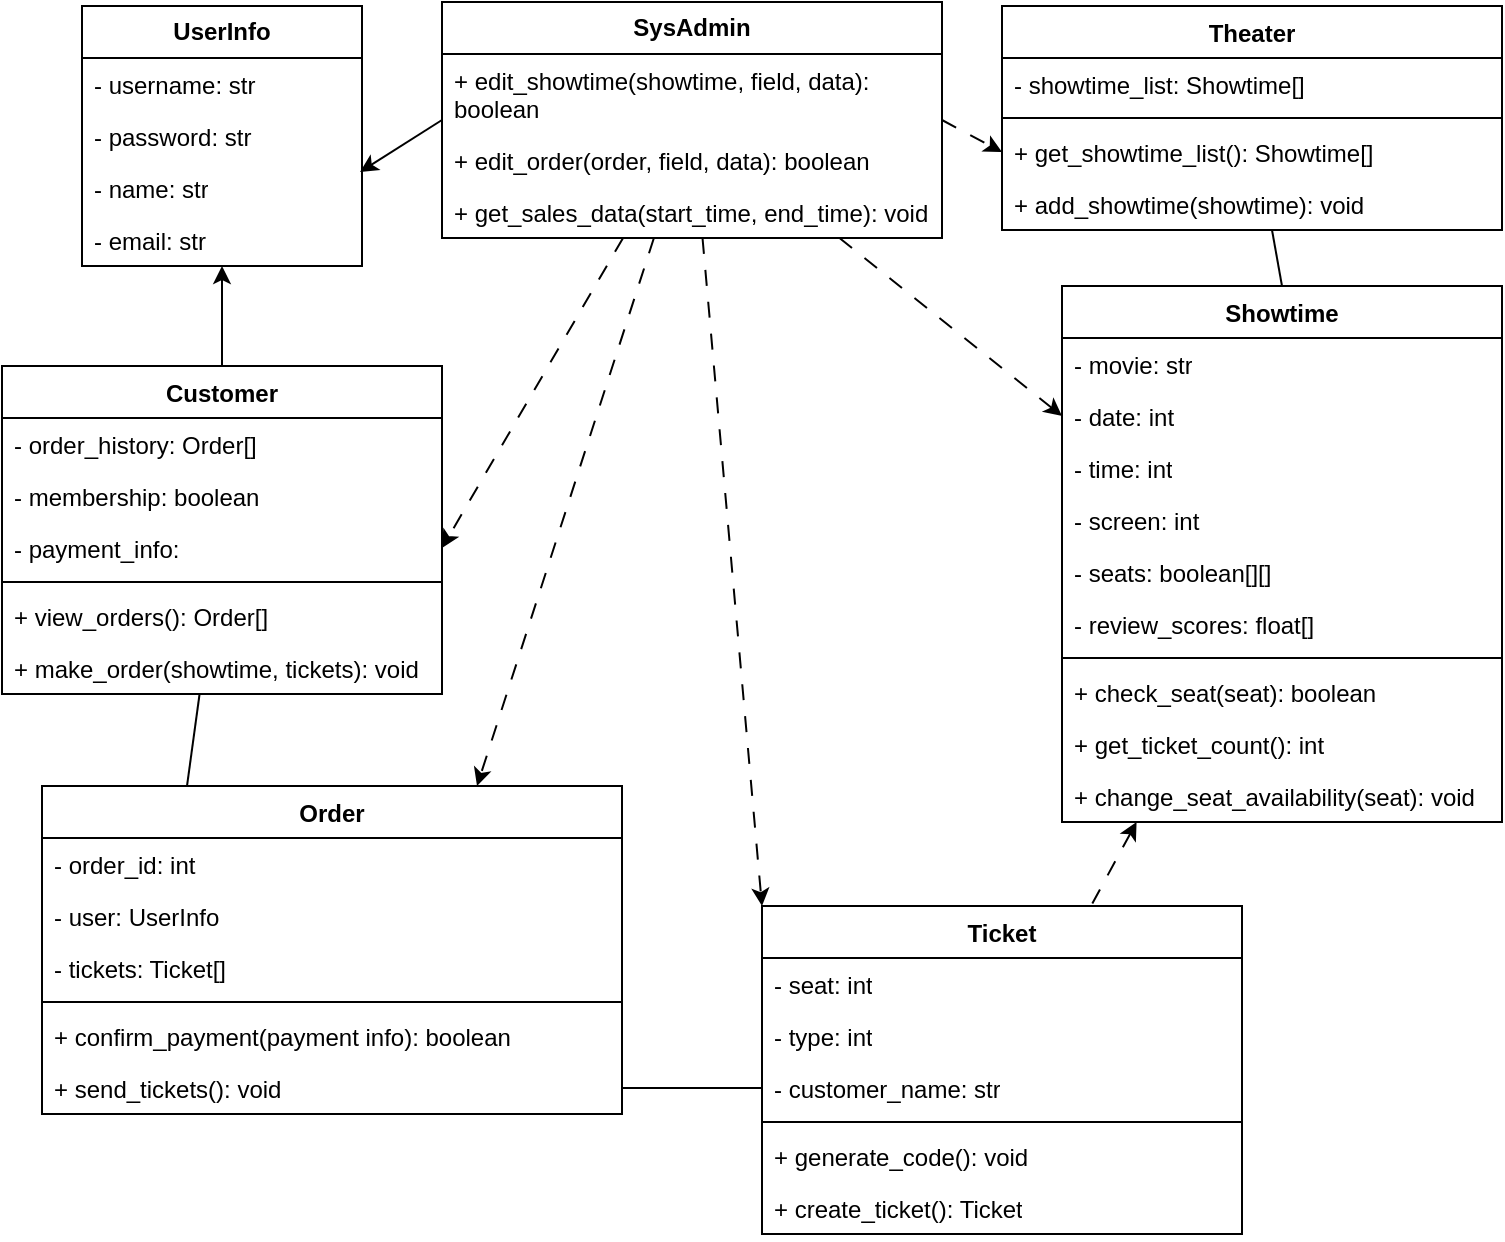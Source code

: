 <mxfile version="28.2.5">
  <diagram name="Page-1" id="qZsrbjUAM6w0l6zo1_zE">
    <mxGraphModel dx="1179" dy="761" grid="1" gridSize="10" guides="1" tooltips="1" connect="1" arrows="1" fold="1" page="1" pageScale="1" pageWidth="850" pageHeight="1100" math="0" shadow="0">
      <root>
        <mxCell id="0" />
        <mxCell id="1" parent="0" />
        <mxCell id="aMB9Q2Nhl8YLo7O5R3pB-57" style="rounded=0;orthogonalLoop=1;jettySize=auto;html=1;entryX=0;entryY=0.5;entryDx=0;entryDy=0;dashed=1;dashPattern=8 8;exitX=1;exitY=0.5;exitDx=0;exitDy=0;" parent="1" source="F72iiWYni041TKOznfpY-7" target="aMB9Q2Nhl8YLo7O5R3pB-53" edge="1">
          <mxGeometry relative="1" as="geometry" />
        </mxCell>
        <mxCell id="aMB9Q2Nhl8YLo7O5R3pB-58" style="rounded=0;orthogonalLoop=1;jettySize=auto;html=1;entryX=0.75;entryY=0;entryDx=0;entryDy=0;dashed=1;dashPattern=8 8;" parent="1" source="F72iiWYni041TKOznfpY-7" target="aMB9Q2Nhl8YLo7O5R3pB-30" edge="1">
          <mxGeometry relative="1" as="geometry" />
        </mxCell>
        <mxCell id="aMB9Q2Nhl8YLo7O5R3pB-59" style="rounded=0;orthogonalLoop=1;jettySize=auto;html=1;entryX=0;entryY=0.5;entryDx=0;entryDy=0;endArrow=classic;endFill=1;dashed=1;dashPattern=8 8;" parent="1" source="F72iiWYni041TKOznfpY-7" target="aMB9Q2Nhl8YLo7O5R3pB-10" edge="1">
          <mxGeometry relative="1" as="geometry" />
        </mxCell>
        <mxCell id="aMB9Q2Nhl8YLo7O5R3pB-61" style="rounded=0;orthogonalLoop=1;jettySize=auto;html=1;entryX=0;entryY=0;entryDx=0;entryDy=0;dashed=1;dashPattern=8 8;" parent="1" source="F72iiWYni041TKOznfpY-7" target="F72iiWYni041TKOznfpY-11" edge="1">
          <mxGeometry relative="1" as="geometry" />
        </mxCell>
        <mxCell id="aMB9Q2Nhl8YLo7O5R3pB-62" style="rounded=0;orthogonalLoop=1;jettySize=auto;html=1;entryX=1;entryY=0.5;entryDx=0;entryDy=0;dashed=1;dashPattern=8 8;" parent="1" source="F72iiWYni041TKOznfpY-7" target="aMB9Q2Nhl8YLo7O5R3pB-42" edge="1">
          <mxGeometry relative="1" as="geometry" />
        </mxCell>
        <mxCell id="F72iiWYni041TKOznfpY-7" value="&lt;b&gt;SysAdmin&lt;/b&gt;" style="swimlane;fontStyle=0;childLayout=stackLayout;horizontal=1;startSize=26;fillColor=none;horizontalStack=0;resizeParent=1;resizeParentMax=0;resizeLast=0;collapsible=1;marginBottom=0;whiteSpace=wrap;html=1;" parent="1" vertex="1">
          <mxGeometry x="250" y="38" width="250" height="118" as="geometry">
            <mxRectangle x="520" y="530" width="90" height="30" as="alternateBounds" />
          </mxGeometry>
        </mxCell>
        <mxCell id="i08Eqey0RW37Nl15CEsm-3" value="+ edit_showtime(showtime, field, data): boolean" style="text;strokeColor=none;fillColor=none;align=left;verticalAlign=top;spacingLeft=4;spacingRight=4;overflow=hidden;rotatable=0;points=[[0,0.5],[1,0.5]];portConstraint=eastwest;whiteSpace=wrap;html=1;" vertex="1" parent="F72iiWYni041TKOznfpY-7">
          <mxGeometry y="26" width="250" height="40" as="geometry" />
        </mxCell>
        <mxCell id="F72iiWYni041TKOznfpY-8" value="+ edit_order(order, field, data): boolean" style="text;strokeColor=none;fillColor=none;align=left;verticalAlign=top;spacingLeft=4;spacingRight=4;overflow=hidden;rotatable=0;points=[[0,0.5],[1,0.5]];portConstraint=eastwest;whiteSpace=wrap;html=1;" parent="F72iiWYni041TKOznfpY-7" vertex="1">
          <mxGeometry y="66" width="250" height="26" as="geometry" />
        </mxCell>
        <mxCell id="F72iiWYni041TKOznfpY-9" value="+ get_sales_data(start_time, end_time): void" style="text;strokeColor=none;fillColor=none;align=left;verticalAlign=top;spacingLeft=4;spacingRight=4;overflow=hidden;rotatable=0;points=[[0,0.5],[1,0.5]];portConstraint=eastwest;whiteSpace=wrap;html=1;" parent="F72iiWYni041TKOznfpY-7" vertex="1">
          <mxGeometry y="92" width="250" height="26" as="geometry" />
        </mxCell>
        <mxCell id="F72iiWYni041TKOznfpY-11" value="Ticket" style="swimlane;fontStyle=1;align=center;verticalAlign=top;childLayout=stackLayout;horizontal=1;startSize=26;horizontalStack=0;resizeParent=1;resizeParentMax=0;resizeLast=0;collapsible=1;marginBottom=0;whiteSpace=wrap;html=1;" parent="1" vertex="1">
          <mxGeometry x="410" y="490" width="240" height="164" as="geometry" />
        </mxCell>
        <mxCell id="F72iiWYni041TKOznfpY-12" value="- seat: int" style="text;strokeColor=none;fillColor=none;align=left;verticalAlign=top;spacingLeft=4;spacingRight=4;overflow=hidden;rotatable=0;points=[[0,0.5],[1,0.5]];portConstraint=eastwest;whiteSpace=wrap;html=1;" parent="F72iiWYni041TKOznfpY-11" vertex="1">
          <mxGeometry y="26" width="240" height="26" as="geometry" />
        </mxCell>
        <mxCell id="aMB9Q2Nhl8YLo7O5R3pB-50" value="- type: int" style="text;strokeColor=none;fillColor=none;align=left;verticalAlign=top;spacingLeft=4;spacingRight=4;overflow=hidden;rotatable=0;points=[[0,0.5],[1,0.5]];portConstraint=eastwest;whiteSpace=wrap;html=1;" parent="F72iiWYni041TKOznfpY-11" vertex="1">
          <mxGeometry y="52" width="240" height="26" as="geometry" />
        </mxCell>
        <mxCell id="aMB9Q2Nhl8YLo7O5R3pB-24" value="- customer_name: str" style="text;strokeColor=none;fillColor=none;align=left;verticalAlign=top;spacingLeft=4;spacingRight=4;overflow=hidden;rotatable=0;points=[[0,0.5],[1,0.5]];portConstraint=eastwest;whiteSpace=wrap;html=1;" parent="F72iiWYni041TKOznfpY-11" vertex="1">
          <mxGeometry y="78" width="240" height="26" as="geometry" />
        </mxCell>
        <mxCell id="F72iiWYni041TKOznfpY-13" value="" style="line;strokeWidth=1;fillColor=none;align=left;verticalAlign=middle;spacingTop=-1;spacingLeft=3;spacingRight=3;rotatable=0;labelPosition=right;points=[];portConstraint=eastwest;strokeColor=inherit;" parent="F72iiWYni041TKOznfpY-11" vertex="1">
          <mxGeometry y="104" width="240" height="8" as="geometry" />
        </mxCell>
        <mxCell id="F72iiWYni041TKOznfpY-15" value="+ generate_code(): void" style="text;strokeColor=none;fillColor=none;align=left;verticalAlign=top;spacingLeft=4;spacingRight=4;overflow=hidden;rotatable=0;points=[[0,0.5],[1,0.5]];portConstraint=eastwest;whiteSpace=wrap;html=1;" parent="F72iiWYni041TKOznfpY-11" vertex="1">
          <mxGeometry y="112" width="240" height="26" as="geometry" />
        </mxCell>
        <mxCell id="aMB9Q2Nhl8YLo7O5R3pB-37" value="+ create_ticket(): Ticket" style="text;strokeColor=none;fillColor=none;align=left;verticalAlign=top;spacingLeft=4;spacingRight=4;overflow=hidden;rotatable=0;points=[[0,0.5],[1,0.5]];portConstraint=eastwest;whiteSpace=wrap;html=1;" parent="F72iiWYni041TKOznfpY-11" vertex="1">
          <mxGeometry y="138" width="240" height="26" as="geometry" />
        </mxCell>
        <mxCell id="aMB9Q2Nhl8YLo7O5R3pB-4" value="&lt;b&gt;UserInfo&lt;/b&gt;" style="swimlane;fontStyle=0;childLayout=stackLayout;horizontal=1;startSize=26;fillColor=none;horizontalStack=0;resizeParent=1;resizeParentMax=0;resizeLast=0;collapsible=1;marginBottom=0;whiteSpace=wrap;html=1;" parent="1" vertex="1">
          <mxGeometry x="70" y="40" width="140" height="130" as="geometry" />
        </mxCell>
        <mxCell id="aMB9Q2Nhl8YLo7O5R3pB-5" value="- username: str" style="text;strokeColor=none;fillColor=none;align=left;verticalAlign=top;spacingLeft=4;spacingRight=4;overflow=hidden;rotatable=0;points=[[0,0.5],[1,0.5]];portConstraint=eastwest;whiteSpace=wrap;html=1;" parent="aMB9Q2Nhl8YLo7O5R3pB-4" vertex="1">
          <mxGeometry y="26" width="140" height="26" as="geometry" />
        </mxCell>
        <mxCell id="aMB9Q2Nhl8YLo7O5R3pB-6" value="- password: str" style="text;strokeColor=none;fillColor=none;align=left;verticalAlign=top;spacingLeft=4;spacingRight=4;overflow=hidden;rotatable=0;points=[[0,0.5],[1,0.5]];portConstraint=eastwest;whiteSpace=wrap;html=1;" parent="aMB9Q2Nhl8YLo7O5R3pB-4" vertex="1">
          <mxGeometry y="52" width="140" height="26" as="geometry" />
        </mxCell>
        <mxCell id="aMB9Q2Nhl8YLo7O5R3pB-7" value="- name: str" style="text;strokeColor=none;fillColor=none;align=left;verticalAlign=top;spacingLeft=4;spacingRight=4;overflow=hidden;rotatable=0;points=[[0,0.5],[1,0.5]];portConstraint=eastwest;whiteSpace=wrap;html=1;" parent="aMB9Q2Nhl8YLo7O5R3pB-4" vertex="1">
          <mxGeometry y="78" width="140" height="26" as="geometry" />
        </mxCell>
        <mxCell id="aMB9Q2Nhl8YLo7O5R3pB-8" value="- email: str" style="text;strokeColor=none;fillColor=none;align=left;verticalAlign=top;spacingLeft=4;spacingRight=4;overflow=hidden;rotatable=0;points=[[0,0.5],[1,0.5]];portConstraint=eastwest;whiteSpace=wrap;html=1;" parent="aMB9Q2Nhl8YLo7O5R3pB-4" vertex="1">
          <mxGeometry y="104" width="140" height="26" as="geometry" />
        </mxCell>
        <mxCell id="aMB9Q2Nhl8YLo7O5R3pB-63" style="rounded=0;orthogonalLoop=1;jettySize=auto;html=1;dashed=1;startArrow=classic;startFill=1;endArrow=none;endFill=0;dashPattern=8 8;" parent="1" source="aMB9Q2Nhl8YLo7O5R3pB-9" target="F72iiWYni041TKOznfpY-11" edge="1">
          <mxGeometry relative="1" as="geometry" />
        </mxCell>
        <mxCell id="aMB9Q2Nhl8YLo7O5R3pB-9" value="Showtime" style="swimlane;fontStyle=1;align=center;verticalAlign=top;childLayout=stackLayout;horizontal=1;startSize=26;horizontalStack=0;resizeParent=1;resizeParentMax=0;resizeLast=0;collapsible=1;marginBottom=0;whiteSpace=wrap;html=1;" parent="1" vertex="1">
          <mxGeometry x="560" y="180" width="220" height="268" as="geometry" />
        </mxCell>
        <mxCell id="aMB9Q2Nhl8YLo7O5R3pB-28" value="- movie: str" style="text;strokeColor=none;fillColor=none;align=left;verticalAlign=top;spacingLeft=4;spacingRight=4;overflow=hidden;rotatable=0;points=[[0,0.5],[1,0.5]];portConstraint=eastwest;whiteSpace=wrap;html=1;" parent="aMB9Q2Nhl8YLo7O5R3pB-9" vertex="1">
          <mxGeometry y="26" width="220" height="26" as="geometry" />
        </mxCell>
        <mxCell id="aMB9Q2Nhl8YLo7O5R3pB-10" value="- date: int" style="text;strokeColor=none;fillColor=none;align=left;verticalAlign=top;spacingLeft=4;spacingRight=4;overflow=hidden;rotatable=0;points=[[0,0.5],[1,0.5]];portConstraint=eastwest;whiteSpace=wrap;html=1;" parent="aMB9Q2Nhl8YLo7O5R3pB-9" vertex="1">
          <mxGeometry y="52" width="220" height="26" as="geometry" />
        </mxCell>
        <mxCell id="aMB9Q2Nhl8YLo7O5R3pB-13" value="- time: int" style="text;strokeColor=none;fillColor=none;align=left;verticalAlign=top;spacingLeft=4;spacingRight=4;overflow=hidden;rotatable=0;points=[[0,0.5],[1,0.5]];portConstraint=eastwest;whiteSpace=wrap;html=1;" parent="aMB9Q2Nhl8YLo7O5R3pB-9" vertex="1">
          <mxGeometry y="78" width="220" height="26" as="geometry" />
        </mxCell>
        <mxCell id="aMB9Q2Nhl8YLo7O5R3pB-29" value="- screen: int" style="text;strokeColor=none;fillColor=none;align=left;verticalAlign=top;spacingLeft=4;spacingRight=4;overflow=hidden;rotatable=0;points=[[0,0.5],[1,0.5]];portConstraint=eastwest;whiteSpace=wrap;html=1;" parent="aMB9Q2Nhl8YLo7O5R3pB-9" vertex="1">
          <mxGeometry y="104" width="220" height="26" as="geometry" />
        </mxCell>
        <mxCell id="aMB9Q2Nhl8YLo7O5R3pB-14" value="- seats: boolean[][]" style="text;strokeColor=none;fillColor=none;align=left;verticalAlign=top;spacingLeft=4;spacingRight=4;overflow=hidden;rotatable=0;points=[[0,0.5],[1,0.5]];portConstraint=eastwest;whiteSpace=wrap;html=1;" parent="aMB9Q2Nhl8YLo7O5R3pB-9" vertex="1">
          <mxGeometry y="130" width="220" height="26" as="geometry" />
        </mxCell>
        <mxCell id="aMB9Q2Nhl8YLo7O5R3pB-15" value="- review_scores: float[]" style="text;strokeColor=none;fillColor=none;align=left;verticalAlign=top;spacingLeft=4;spacingRight=4;overflow=hidden;rotatable=0;points=[[0,0.5],[1,0.5]];portConstraint=eastwest;whiteSpace=wrap;html=1;" parent="aMB9Q2Nhl8YLo7O5R3pB-9" vertex="1">
          <mxGeometry y="156" width="220" height="26" as="geometry" />
        </mxCell>
        <mxCell id="aMB9Q2Nhl8YLo7O5R3pB-11" value="" style="line;strokeWidth=1;fillColor=none;align=left;verticalAlign=middle;spacingTop=-1;spacingLeft=3;spacingRight=3;rotatable=0;labelPosition=right;points=[];portConstraint=eastwest;strokeColor=inherit;" parent="aMB9Q2Nhl8YLo7O5R3pB-9" vertex="1">
          <mxGeometry y="182" width="220" height="8" as="geometry" />
        </mxCell>
        <mxCell id="aMB9Q2Nhl8YLo7O5R3pB-12" value="+ check_seat(seat): boolean" style="text;strokeColor=none;fillColor=none;align=left;verticalAlign=top;spacingLeft=4;spacingRight=4;overflow=hidden;rotatable=0;points=[[0,0.5],[1,0.5]];portConstraint=eastwest;whiteSpace=wrap;html=1;" parent="aMB9Q2Nhl8YLo7O5R3pB-9" vertex="1">
          <mxGeometry y="190" width="220" height="26" as="geometry" />
        </mxCell>
        <mxCell id="aMB9Q2Nhl8YLo7O5R3pB-16" value="+ get_ticket_count(): int" style="text;strokeColor=none;fillColor=none;align=left;verticalAlign=top;spacingLeft=4;spacingRight=4;overflow=hidden;rotatable=0;points=[[0,0.5],[1,0.5]];portConstraint=eastwest;whiteSpace=wrap;html=1;" parent="aMB9Q2Nhl8YLo7O5R3pB-9" vertex="1">
          <mxGeometry y="216" width="220" height="26" as="geometry" />
        </mxCell>
        <mxCell id="i08Eqey0RW37Nl15CEsm-4" value="+ change_seat_availability(seat): void" style="text;strokeColor=none;fillColor=none;align=left;verticalAlign=top;spacingLeft=4;spacingRight=4;overflow=hidden;rotatable=0;points=[[0,0.5],[1,0.5]];portConstraint=eastwest;whiteSpace=wrap;html=1;" vertex="1" parent="aMB9Q2Nhl8YLo7O5R3pB-9">
          <mxGeometry y="242" width="220" height="26" as="geometry" />
        </mxCell>
        <mxCell id="aMB9Q2Nhl8YLo7O5R3pB-56" style="rounded=0;orthogonalLoop=1;jettySize=auto;html=1;entryX=0.5;entryY=0;entryDx=0;entryDy=0;endArrow=none;endFill=0;" parent="1" source="aMB9Q2Nhl8YLo7O5R3pB-17" target="aMB9Q2Nhl8YLo7O5R3pB-9" edge="1">
          <mxGeometry relative="1" as="geometry" />
        </mxCell>
        <mxCell id="aMB9Q2Nhl8YLo7O5R3pB-17" value="Theater" style="swimlane;fontStyle=1;align=center;verticalAlign=top;childLayout=stackLayout;horizontal=1;startSize=26;horizontalStack=0;resizeParent=1;resizeParentMax=0;resizeLast=0;collapsible=1;marginBottom=0;whiteSpace=wrap;html=1;" parent="1" vertex="1">
          <mxGeometry x="530" y="40" width="250" height="112" as="geometry" />
        </mxCell>
        <mxCell id="aMB9Q2Nhl8YLo7O5R3pB-22" value="- showtime_list: Showtime[]" style="text;strokeColor=none;fillColor=none;align=left;verticalAlign=top;spacingLeft=4;spacingRight=4;overflow=hidden;rotatable=0;points=[[0,0.5],[1,0.5]];portConstraint=eastwest;whiteSpace=wrap;html=1;" parent="aMB9Q2Nhl8YLo7O5R3pB-17" vertex="1">
          <mxGeometry y="26" width="250" height="26" as="geometry" />
        </mxCell>
        <mxCell id="aMB9Q2Nhl8YLo7O5R3pB-19" value="" style="line;strokeWidth=1;fillColor=none;align=left;verticalAlign=middle;spacingTop=-1;spacingLeft=3;spacingRight=3;rotatable=0;labelPosition=right;points=[];portConstraint=eastwest;strokeColor=inherit;" parent="aMB9Q2Nhl8YLo7O5R3pB-17" vertex="1">
          <mxGeometry y="52" width="250" height="8" as="geometry" />
        </mxCell>
        <mxCell id="aMB9Q2Nhl8YLo7O5R3pB-53" value="+ get_showtime_list(): Showtime[]" style="text;strokeColor=none;fillColor=none;align=left;verticalAlign=top;spacingLeft=4;spacingRight=4;overflow=hidden;rotatable=0;points=[[0,0.5],[1,0.5]];portConstraint=eastwest;whiteSpace=wrap;html=1;" parent="aMB9Q2Nhl8YLo7O5R3pB-17" vertex="1">
          <mxGeometry y="60" width="250" height="26" as="geometry" />
        </mxCell>
        <mxCell id="aMB9Q2Nhl8YLo7O5R3pB-20" value="+ add_showtime(showtime): void" style="text;strokeColor=none;fillColor=none;align=left;verticalAlign=top;spacingLeft=4;spacingRight=4;overflow=hidden;rotatable=0;points=[[0,0.5],[1,0.5]];portConstraint=eastwest;whiteSpace=wrap;html=1;" parent="aMB9Q2Nhl8YLo7O5R3pB-17" vertex="1">
          <mxGeometry y="86" width="250" height="26" as="geometry" />
        </mxCell>
        <mxCell id="aMB9Q2Nhl8YLo7O5R3pB-30" value="Order" style="swimlane;fontStyle=1;align=center;verticalAlign=top;childLayout=stackLayout;horizontal=1;startSize=26;horizontalStack=0;resizeParent=1;resizeParentMax=0;resizeLast=0;collapsible=1;marginBottom=0;whiteSpace=wrap;html=1;" parent="1" vertex="1">
          <mxGeometry x="50" y="430" width="290" height="164" as="geometry" />
        </mxCell>
        <mxCell id="aMB9Q2Nhl8YLo7O5R3pB-34" value="- order_id: int" style="text;strokeColor=none;fillColor=none;align=left;verticalAlign=top;spacingLeft=4;spacingRight=4;overflow=hidden;rotatable=0;points=[[0,0.5],[1,0.5]];portConstraint=eastwest;whiteSpace=wrap;html=1;" parent="aMB9Q2Nhl8YLo7O5R3pB-30" vertex="1">
          <mxGeometry y="26" width="290" height="26" as="geometry" />
        </mxCell>
        <mxCell id="aMB9Q2Nhl8YLo7O5R3pB-31" value="- user: UserInfo" style="text;strokeColor=none;fillColor=none;align=left;verticalAlign=top;spacingLeft=4;spacingRight=4;overflow=hidden;rotatable=0;points=[[0,0.5],[1,0.5]];portConstraint=eastwest;whiteSpace=wrap;html=1;" parent="aMB9Q2Nhl8YLo7O5R3pB-30" vertex="1">
          <mxGeometry y="52" width="290" height="26" as="geometry" />
        </mxCell>
        <mxCell id="aMB9Q2Nhl8YLo7O5R3pB-35" value="- tickets: Ticket[]" style="text;strokeColor=none;fillColor=none;align=left;verticalAlign=top;spacingLeft=4;spacingRight=4;overflow=hidden;rotatable=0;points=[[0,0.5],[1,0.5]];portConstraint=eastwest;whiteSpace=wrap;html=1;" parent="aMB9Q2Nhl8YLo7O5R3pB-30" vertex="1">
          <mxGeometry y="78" width="290" height="26" as="geometry" />
        </mxCell>
        <mxCell id="aMB9Q2Nhl8YLo7O5R3pB-32" value="" style="line;strokeWidth=1;fillColor=none;align=left;verticalAlign=middle;spacingTop=-1;spacingLeft=3;spacingRight=3;rotatable=0;labelPosition=right;points=[];portConstraint=eastwest;strokeColor=inherit;" parent="aMB9Q2Nhl8YLo7O5R3pB-30" vertex="1">
          <mxGeometry y="104" width="290" height="8" as="geometry" />
        </mxCell>
        <mxCell id="aMB9Q2Nhl8YLo7O5R3pB-33" value="+ confirm_payment(payment info): boolean" style="text;strokeColor=none;fillColor=none;align=left;verticalAlign=top;spacingLeft=4;spacingRight=4;overflow=hidden;rotatable=0;points=[[0,0.5],[1,0.5]];portConstraint=eastwest;whiteSpace=wrap;html=1;" parent="aMB9Q2Nhl8YLo7O5R3pB-30" vertex="1">
          <mxGeometry y="112" width="290" height="26" as="geometry" />
        </mxCell>
        <mxCell id="aMB9Q2Nhl8YLo7O5R3pB-38" value="+ send_tickets(): void" style="text;strokeColor=none;fillColor=none;align=left;verticalAlign=top;spacingLeft=4;spacingRight=4;overflow=hidden;rotatable=0;points=[[0,0.5],[1,0.5]];portConstraint=eastwest;whiteSpace=wrap;html=1;" parent="aMB9Q2Nhl8YLo7O5R3pB-30" vertex="1">
          <mxGeometry y="138" width="290" height="26" as="geometry" />
        </mxCell>
        <mxCell id="aMB9Q2Nhl8YLo7O5R3pB-54" style="rounded=0;orthogonalLoop=1;jettySize=auto;html=1;entryX=0.25;entryY=0;entryDx=0;entryDy=0;endArrow=none;endFill=0;" parent="1" source="aMB9Q2Nhl8YLo7O5R3pB-45" target="aMB9Q2Nhl8YLo7O5R3pB-30" edge="1">
          <mxGeometry relative="1" as="geometry" />
        </mxCell>
        <mxCell id="aMB9Q2Nhl8YLo7O5R3pB-45" value="Customer" style="swimlane;fontStyle=1;align=center;verticalAlign=top;childLayout=stackLayout;horizontal=1;startSize=26;horizontalStack=0;resizeParent=1;resizeParentMax=0;resizeLast=0;collapsible=1;marginBottom=0;whiteSpace=wrap;html=1;" parent="1" vertex="1">
          <mxGeometry x="30" y="220" width="220" height="164" as="geometry" />
        </mxCell>
        <mxCell id="aMB9Q2Nhl8YLo7O5R3pB-39" value="- order_history: Order[]" style="text;strokeColor=none;fillColor=none;align=left;verticalAlign=top;spacingLeft=4;spacingRight=4;overflow=hidden;rotatable=0;points=[[0,0.5],[1,0.5]];portConstraint=eastwest;whiteSpace=wrap;html=1;" parent="aMB9Q2Nhl8YLo7O5R3pB-45" vertex="1">
          <mxGeometry y="26" width="220" height="26" as="geometry" />
        </mxCell>
        <mxCell id="aMB9Q2Nhl8YLo7O5R3pB-41" value="- membership: boolean" style="text;strokeColor=none;fillColor=none;align=left;verticalAlign=top;spacingLeft=4;spacingRight=4;overflow=hidden;rotatable=0;points=[[0,0.5],[1,0.5]];portConstraint=eastwest;whiteSpace=wrap;html=1;" parent="aMB9Q2Nhl8YLo7O5R3pB-45" vertex="1">
          <mxGeometry y="52" width="220" height="26" as="geometry" />
        </mxCell>
        <mxCell id="aMB9Q2Nhl8YLo7O5R3pB-42" value="- payment_info:&amp;nbsp;" style="text;strokeColor=none;fillColor=none;align=left;verticalAlign=top;spacingLeft=4;spacingRight=4;overflow=hidden;rotatable=0;points=[[0,0.5],[1,0.5]];portConstraint=eastwest;whiteSpace=wrap;html=1;" parent="aMB9Q2Nhl8YLo7O5R3pB-45" vertex="1">
          <mxGeometry y="78" width="220" height="26" as="geometry" />
        </mxCell>
        <mxCell id="aMB9Q2Nhl8YLo7O5R3pB-47" value="" style="line;strokeWidth=1;fillColor=none;align=left;verticalAlign=middle;spacingTop=-1;spacingLeft=3;spacingRight=3;rotatable=0;labelPosition=right;points=[];portConstraint=eastwest;strokeColor=inherit;" parent="aMB9Q2Nhl8YLo7O5R3pB-45" vertex="1">
          <mxGeometry y="104" width="220" height="8" as="geometry" />
        </mxCell>
        <mxCell id="aMB9Q2Nhl8YLo7O5R3pB-40" value="+ view_orders(): Order[]" style="text;strokeColor=none;fillColor=none;align=left;verticalAlign=top;spacingLeft=4;spacingRight=4;overflow=hidden;rotatable=0;points=[[0,0.5],[1,0.5]];portConstraint=eastwest;whiteSpace=wrap;html=1;" parent="aMB9Q2Nhl8YLo7O5R3pB-45" vertex="1">
          <mxGeometry y="112" width="220" height="26" as="geometry" />
        </mxCell>
        <mxCell id="aMB9Q2Nhl8YLo7O5R3pB-48" value="+ make_order(showtime, tickets): void" style="text;strokeColor=none;fillColor=none;align=left;verticalAlign=top;spacingLeft=4;spacingRight=4;overflow=hidden;rotatable=0;points=[[0,0.5],[1,0.5]];portConstraint=eastwest;whiteSpace=wrap;html=1;" parent="aMB9Q2Nhl8YLo7O5R3pB-45" vertex="1">
          <mxGeometry y="138" width="220" height="26" as="geometry" />
        </mxCell>
        <mxCell id="aMB9Q2Nhl8YLo7O5R3pB-51" style="rounded=0;orthogonalLoop=1;jettySize=auto;html=1;exitX=0.5;exitY=0;exitDx=0;exitDy=0;entryX=0.5;entryY=1;entryDx=0;entryDy=0;" parent="1" source="aMB9Q2Nhl8YLo7O5R3pB-45" target="aMB9Q2Nhl8YLo7O5R3pB-4" edge="1">
          <mxGeometry relative="1" as="geometry">
            <mxPoint x="150" y="170" as="targetPoint" />
          </mxGeometry>
        </mxCell>
        <mxCell id="aMB9Q2Nhl8YLo7O5R3pB-52" style="rounded=0;orthogonalLoop=1;jettySize=auto;html=1;exitX=0;exitY=0.5;exitDx=0;exitDy=0;entryX=0.993;entryY=0.192;entryDx=0;entryDy=0;entryPerimeter=0;" parent="1" source="F72iiWYni041TKOznfpY-7" target="aMB9Q2Nhl8YLo7O5R3pB-7" edge="1">
          <mxGeometry relative="1" as="geometry">
            <mxPoint x="260" y="180" as="targetPoint" />
          </mxGeometry>
        </mxCell>
        <mxCell id="aMB9Q2Nhl8YLo7O5R3pB-55" style="rounded=0;orthogonalLoop=1;jettySize=auto;html=1;entryX=0;entryY=0.5;entryDx=0;entryDy=0;exitX=1;exitY=0.5;exitDx=0;exitDy=0;endArrow=none;endFill=0;" parent="1" source="aMB9Q2Nhl8YLo7O5R3pB-38" target="aMB9Q2Nhl8YLo7O5R3pB-24" edge="1">
          <mxGeometry relative="1" as="geometry">
            <mxPoint x="420" y="510" as="sourcePoint" />
          </mxGeometry>
        </mxCell>
      </root>
    </mxGraphModel>
  </diagram>
</mxfile>
